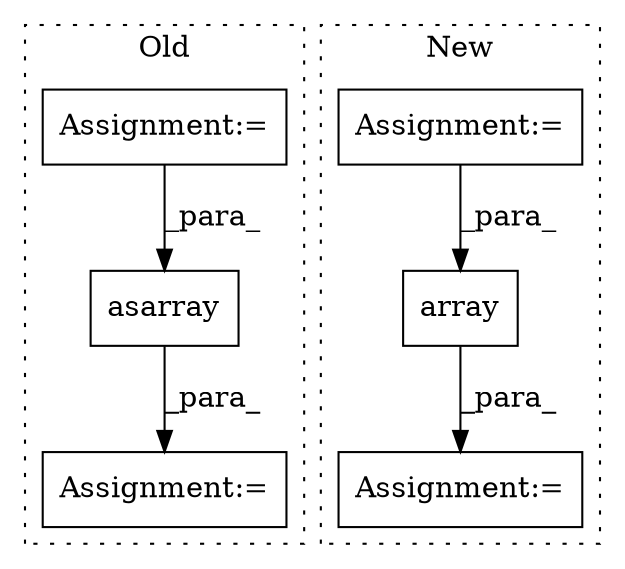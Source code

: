digraph G {
subgraph cluster0 {
1 [label="asarray" a="32" s="1234,1383" l="19,-5" shape="box"];
4 [label="Assignment:=" a="7" s="1962" l="24" shape="box"];
6 [label="Assignment:=" a="7" s="1352" l="23" shape="box"];
label = "Old";
style="dotted";
}
subgraph cluster1 {
2 [label="array" a="32" s="1995,2013" l="6,1" shape="box"];
3 [label="Assignment:=" a="7" s="1976" l="1" shape="box"];
5 [label="Assignment:=" a="7" s="1207" l="1" shape="box"];
label = "New";
style="dotted";
}
1 -> 4 [label="_para_"];
2 -> 3 [label="_para_"];
5 -> 2 [label="_para_"];
6 -> 1 [label="_para_"];
}